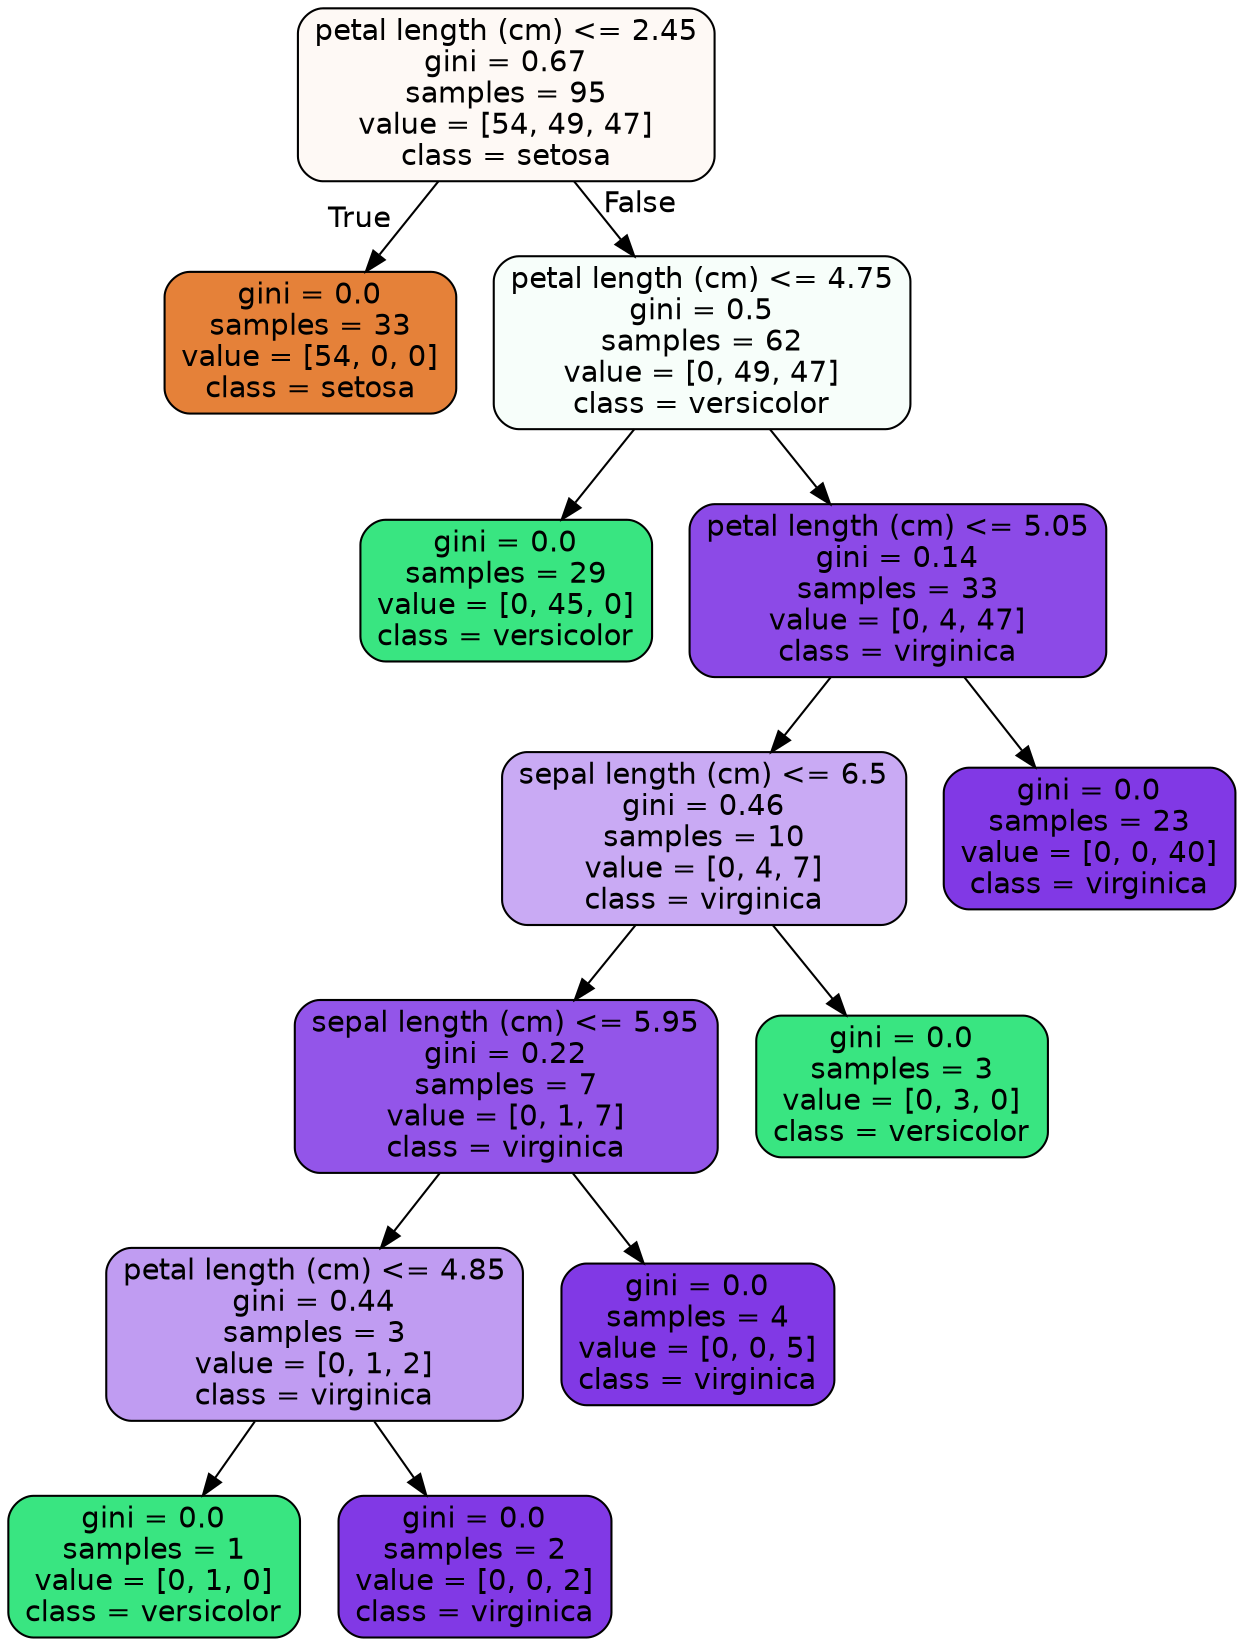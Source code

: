 digraph Tree {
node [shape=box, style="filled, rounded", color="black", fontname=helvetica] ;
edge [fontname=helvetica] ;
0 [label="petal length (cm) <= 2.45\ngini = 0.67\nsamples = 95\nvalue = [54, 49, 47]\nclass = setosa", fillcolor="#fef9f5"] ;
1 [label="gini = 0.0\nsamples = 33\nvalue = [54, 0, 0]\nclass = setosa", fillcolor="#e58139"] ;
0 -> 1 [labeldistance=2.5, labelangle=45, headlabel="True"] ;
2 [label="petal length (cm) <= 4.75\ngini = 0.5\nsamples = 62\nvalue = [0, 49, 47]\nclass = versicolor", fillcolor="#f7fefa"] ;
0 -> 2 [labeldistance=2.5, labelangle=-45, headlabel="False"] ;
3 [label="gini = 0.0\nsamples = 29\nvalue = [0, 45, 0]\nclass = versicolor", fillcolor="#39e581"] ;
2 -> 3 ;
4 [label="petal length (cm) <= 5.05\ngini = 0.14\nsamples = 33\nvalue = [0, 4, 47]\nclass = virginica", fillcolor="#8c4ae7"] ;
2 -> 4 ;
5 [label="sepal length (cm) <= 6.5\ngini = 0.46\nsamples = 10\nvalue = [0, 4, 7]\nclass = virginica", fillcolor="#c9aaf4"] ;
4 -> 5 ;
6 [label="sepal length (cm) <= 5.95\ngini = 0.22\nsamples = 7\nvalue = [0, 1, 7]\nclass = virginica", fillcolor="#9355e9"] ;
5 -> 6 ;
7 [label="petal length (cm) <= 4.85\ngini = 0.44\nsamples = 3\nvalue = [0, 1, 2]\nclass = virginica", fillcolor="#c09cf2"] ;
6 -> 7 ;
8 [label="gini = 0.0\nsamples = 1\nvalue = [0, 1, 0]\nclass = versicolor", fillcolor="#39e581"] ;
7 -> 8 ;
9 [label="gini = 0.0\nsamples = 2\nvalue = [0, 0, 2]\nclass = virginica", fillcolor="#8139e5"] ;
7 -> 9 ;
10 [label="gini = 0.0\nsamples = 4\nvalue = [0, 0, 5]\nclass = virginica", fillcolor="#8139e5"] ;
6 -> 10 ;
11 [label="gini = 0.0\nsamples = 3\nvalue = [0, 3, 0]\nclass = versicolor", fillcolor="#39e581"] ;
5 -> 11 ;
12 [label="gini = 0.0\nsamples = 23\nvalue = [0, 0, 40]\nclass = virginica", fillcolor="#8139e5"] ;
4 -> 12 ;
}